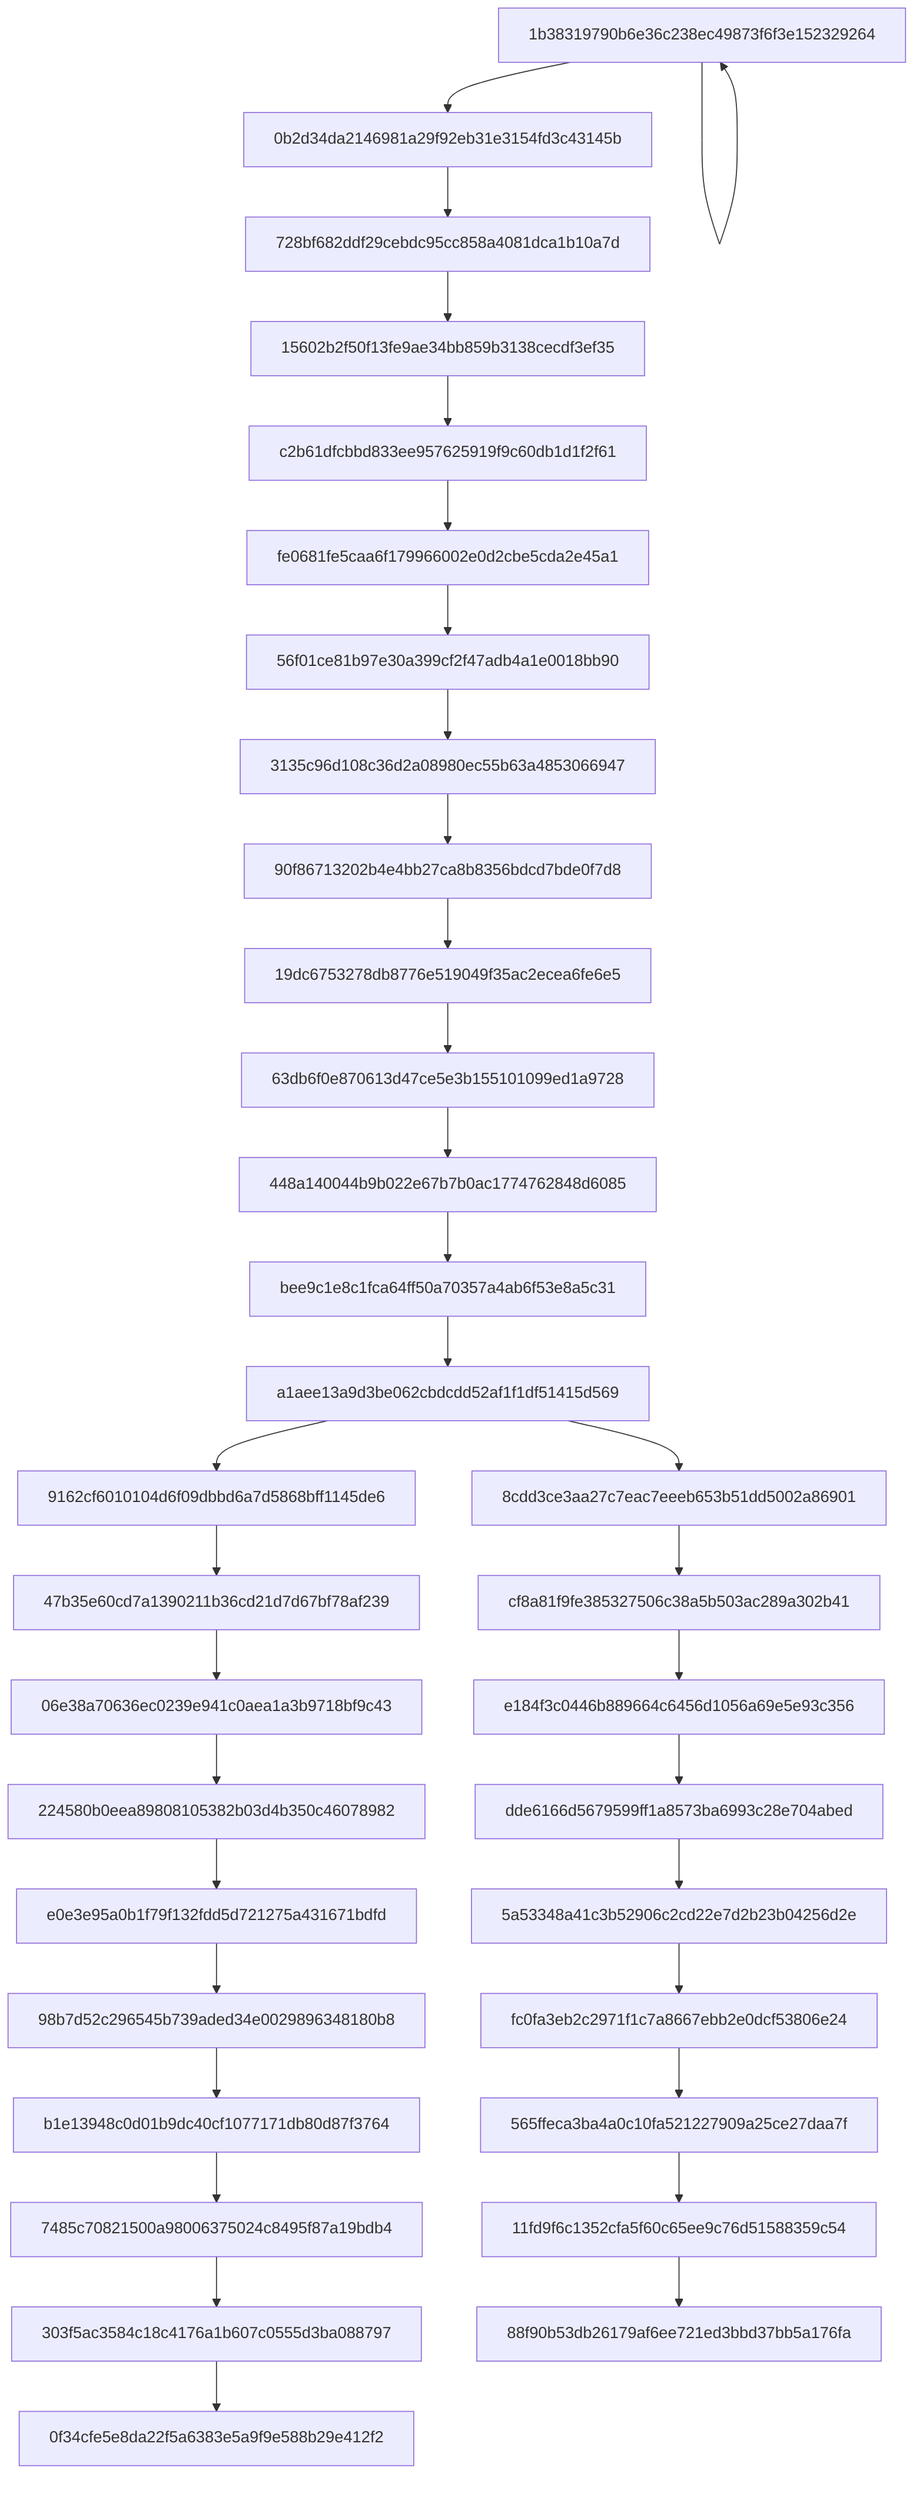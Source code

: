 graph TD
    303f5ac3584c18c4176a1b607c0555d3ba088797 --> 0f34cfe5e8da22f5a6383e5a9f9e588b29e412f2
    7485c70821500a98006375024c8495f87a19bdb4 --> 303f5ac3584c18c4176a1b607c0555d3ba088797
    b1e13948c0d01b9dc40cf1077171db80d87f3764 --> 7485c70821500a98006375024c8495f87a19bdb4
    98b7d52c296545b739aded34e0029896348180b8 --> b1e13948c0d01b9dc40cf1077171db80d87f3764
    e0e3e95a0b1f79f132fdd5d721275a431671bdfd --> 98b7d52c296545b739aded34e0029896348180b8
    224580b0eea89808105382b03d4b350c46078982 --> e0e3e95a0b1f79f132fdd5d721275a431671bdfd
    06e38a70636ec0239e941c0aea1a3b9718bf9c43 --> 224580b0eea89808105382b03d4b350c46078982
    47b35e60cd7a1390211b36cd21d7d67bf78af239 --> 06e38a70636ec0239e941c0aea1a3b9718bf9c43
    9162cf6010104d6f09dbbd6a7d5868bff1145de6 --> 47b35e60cd7a1390211b36cd21d7d67bf78af239
    a1aee13a9d3be062cbdcdd52af1f1df51415d569 --> 9162cf6010104d6f09dbbd6a7d5868bff1145de6
    11fd9f6c1352cfa5f60c65ee9c76d51588359c54 --> 88f90b53db26179af6ee721ed3bbd37bb5a176fa
    565ffeca3ba4a0c10fa521227909a25ce27daa7f --> 11fd9f6c1352cfa5f60c65ee9c76d51588359c54
    fc0fa3eb2c2971f1c7a8667ebb2e0dcf53806e24 --> 565ffeca3ba4a0c10fa521227909a25ce27daa7f
    5a53348a41c3b52906c2cd22e7d2b23b04256d2e --> fc0fa3eb2c2971f1c7a8667ebb2e0dcf53806e24
    dde6166d5679599ff1a8573ba6993c28e704abed --> 5a53348a41c3b52906c2cd22e7d2b23b04256d2e
    e184f3c0446b889664c6456d1056a69e5e93c356 --> dde6166d5679599ff1a8573ba6993c28e704abed
    cf8a81f9fe385327506c38a5b503ac289a302b41 --> e184f3c0446b889664c6456d1056a69e5e93c356
    8cdd3ce3aa27c7eac7eeeb653b51dd5002a86901 --> cf8a81f9fe385327506c38a5b503ac289a302b41
    a1aee13a9d3be062cbdcdd52af1f1df51415d569 --> 8cdd3ce3aa27c7eac7eeeb653b51dd5002a86901
    bee9c1e8c1fca64ff50a70357a4ab6f53e8a5c31 --> a1aee13a9d3be062cbdcdd52af1f1df51415d569
    448a140044b9b022e67b7b0ac1774762848d6085 --> bee9c1e8c1fca64ff50a70357a4ab6f53e8a5c31
    63db6f0e870613d47ce5e3b155101099ed1a9728 --> 448a140044b9b022e67b7b0ac1774762848d6085
    19dc6753278db8776e519049f35ac2ecea6fe6e5 --> 63db6f0e870613d47ce5e3b155101099ed1a9728
    90f86713202b4e4bb27ca8b8356bdcd7bde0f7d8 --> 19dc6753278db8776e519049f35ac2ecea6fe6e5
    3135c96d108c36d2a08980ec55b63a4853066947 --> 90f86713202b4e4bb27ca8b8356bdcd7bde0f7d8
    56f01ce81b97e30a399cf2f47adb4a1e0018bb90 --> 3135c96d108c36d2a08980ec55b63a4853066947
    fe0681fe5caa6f179966002e0d2cbe5cda2e45a1 --> 56f01ce81b97e30a399cf2f47adb4a1e0018bb90
    c2b61dfcbbd833ee957625919f9c60db1d1f2f61 --> fe0681fe5caa6f179966002e0d2cbe5cda2e45a1
    15602b2f50f13fe9ae34bb859b3138cecdf3ef35 --> c2b61dfcbbd833ee957625919f9c60db1d1f2f61
    728bf682ddf29cebdc95cc858a4081dca1b10a7d --> 15602b2f50f13fe9ae34bb859b3138cecdf3ef35
    0b2d34da2146981a29f92eb31e3154fd3c43145b --> 728bf682ddf29cebdc95cc858a4081dca1b10a7d
    1b38319790b6e36c238ec49873f6f3e152329264 --> 0b2d34da2146981a29f92eb31e3154fd3c43145b
    1b38319790b6e36c238ec49873f6f3e152329264 --> 1b38319790b6e36c238ec49873f6f3e152329264